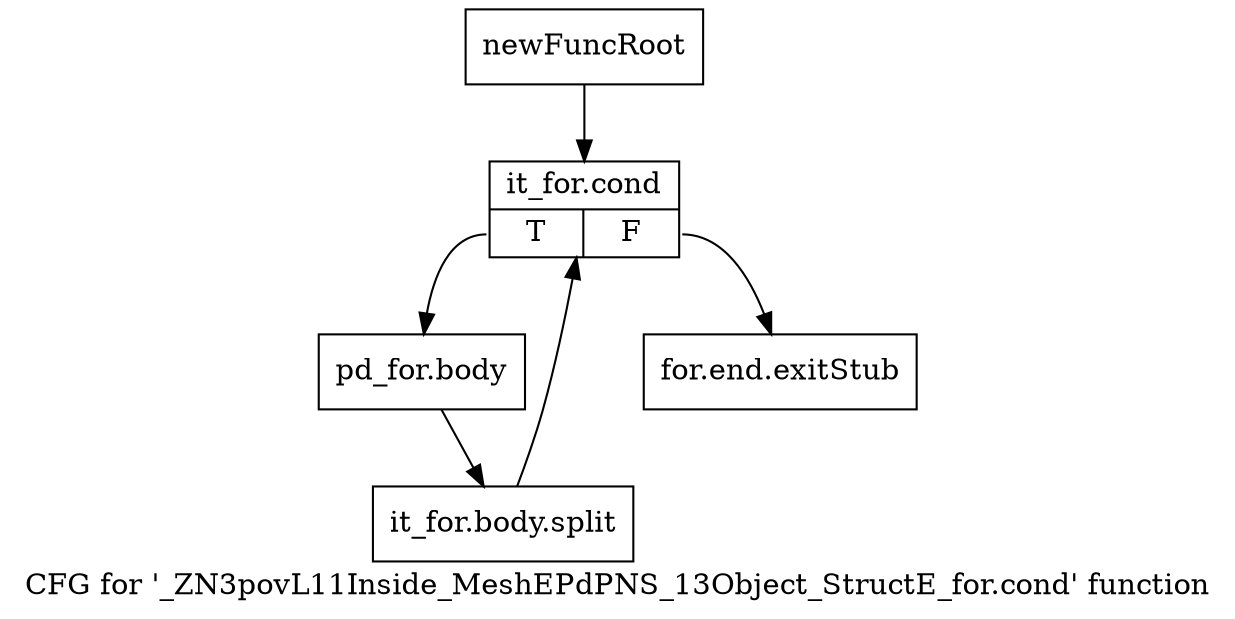 digraph "CFG for '_ZN3povL11Inside_MeshEPdPNS_13Object_StructE_for.cond' function" {
	label="CFG for '_ZN3povL11Inside_MeshEPdPNS_13Object_StructE_for.cond' function";

	Node0x26aa670 [shape=record,label="{newFuncRoot}"];
	Node0x26aa670 -> Node0x26aa710;
	Node0x26aa6c0 [shape=record,label="{for.end.exitStub}"];
	Node0x26aa710 [shape=record,label="{it_for.cond|{<s0>T|<s1>F}}"];
	Node0x26aa710:s0 -> Node0x26aa760;
	Node0x26aa710:s1 -> Node0x26aa6c0;
	Node0x26aa760 [shape=record,label="{pd_for.body}"];
	Node0x26aa760 -> Node0x375da00;
	Node0x375da00 [shape=record,label="{it_for.body.split}"];
	Node0x375da00 -> Node0x26aa710;
}
